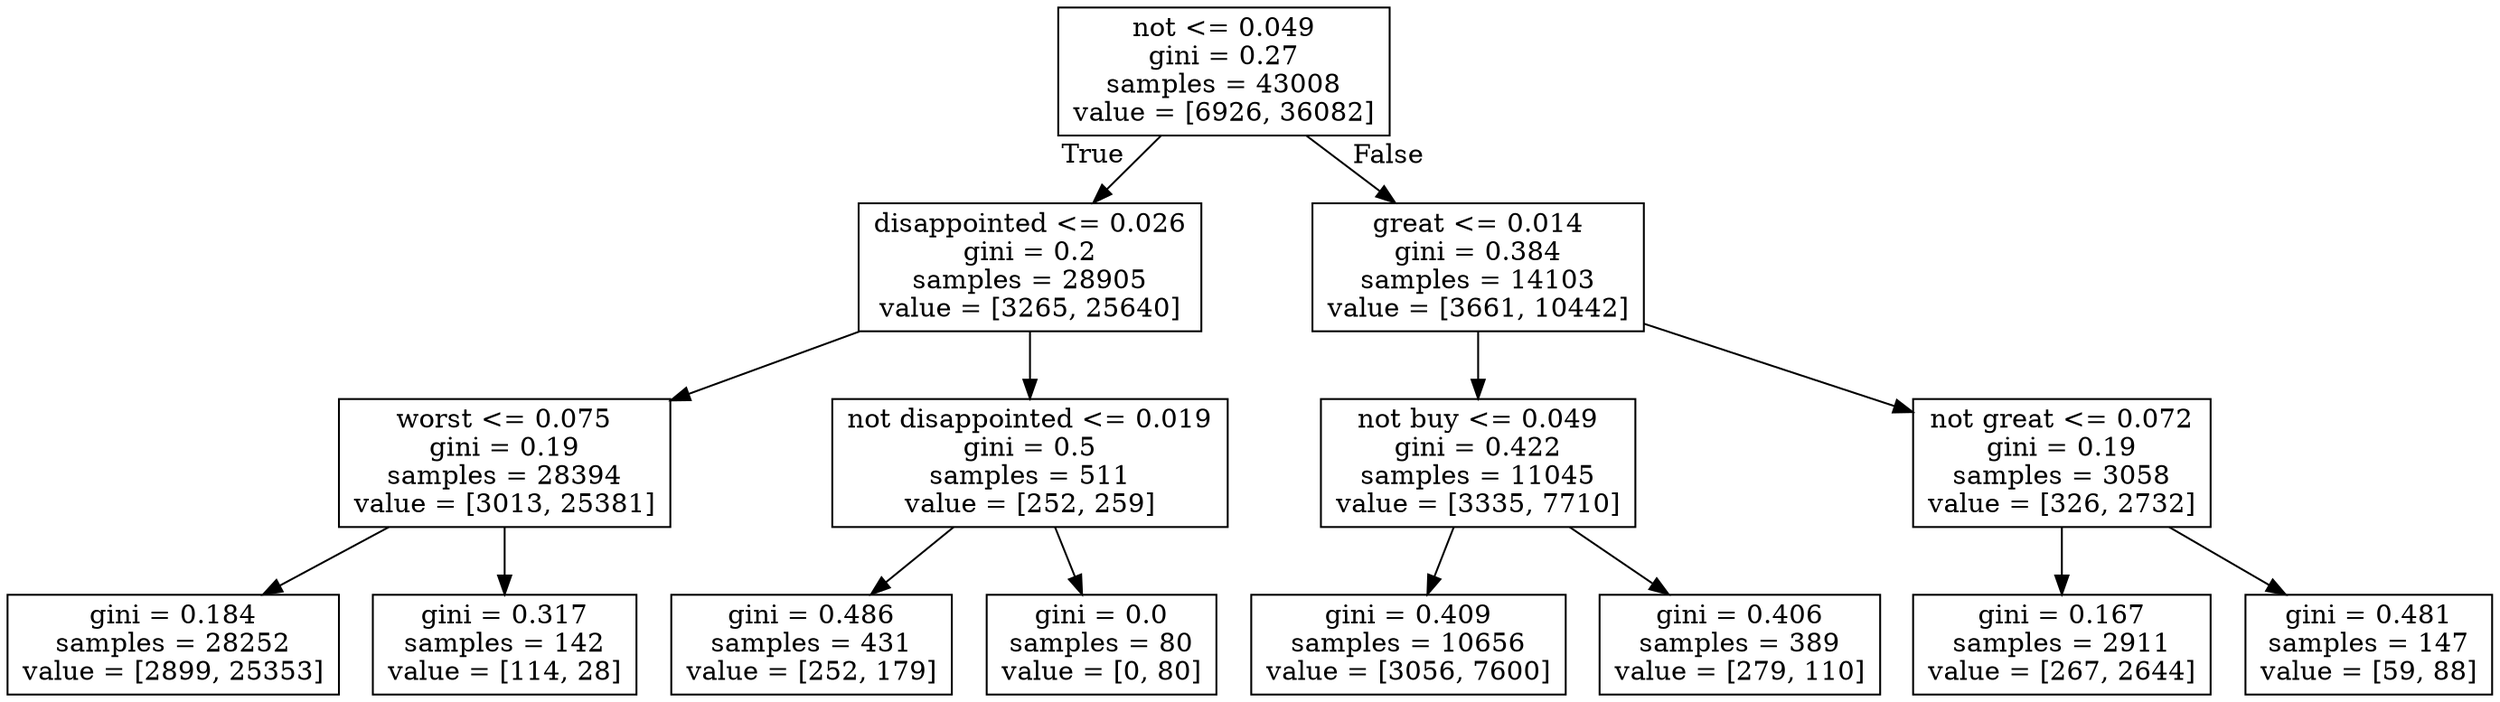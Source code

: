 digraph Tree {
node [shape=box] ;
0 [label="not <= 0.049\ngini = 0.27\nsamples = 43008\nvalue = [6926, 36082]"] ;
1 [label="disappointed <= 0.026\ngini = 0.2\nsamples = 28905\nvalue = [3265, 25640]"] ;
0 -> 1 [labeldistance=2.5, labelangle=45, headlabel="True"] ;
2 [label="worst <= 0.075\ngini = 0.19\nsamples = 28394\nvalue = [3013, 25381]"] ;
1 -> 2 ;
3 [label="gini = 0.184\nsamples = 28252\nvalue = [2899, 25353]"] ;
2 -> 3 ;
4 [label="gini = 0.317\nsamples = 142\nvalue = [114, 28]"] ;
2 -> 4 ;
5 [label="not disappointed <= 0.019\ngini = 0.5\nsamples = 511\nvalue = [252, 259]"] ;
1 -> 5 ;
6 [label="gini = 0.486\nsamples = 431\nvalue = [252, 179]"] ;
5 -> 6 ;
7 [label="gini = 0.0\nsamples = 80\nvalue = [0, 80]"] ;
5 -> 7 ;
8 [label="great <= 0.014\ngini = 0.384\nsamples = 14103\nvalue = [3661, 10442]"] ;
0 -> 8 [labeldistance=2.5, labelangle=-45, headlabel="False"] ;
9 [label="not buy <= 0.049\ngini = 0.422\nsamples = 11045\nvalue = [3335, 7710]"] ;
8 -> 9 ;
10 [label="gini = 0.409\nsamples = 10656\nvalue = [3056, 7600]"] ;
9 -> 10 ;
11 [label="gini = 0.406\nsamples = 389\nvalue = [279, 110]"] ;
9 -> 11 ;
12 [label="not great <= 0.072\ngini = 0.19\nsamples = 3058\nvalue = [326, 2732]"] ;
8 -> 12 ;
13 [label="gini = 0.167\nsamples = 2911\nvalue = [267, 2644]"] ;
12 -> 13 ;
14 [label="gini = 0.481\nsamples = 147\nvalue = [59, 88]"] ;
12 -> 14 ;
}
